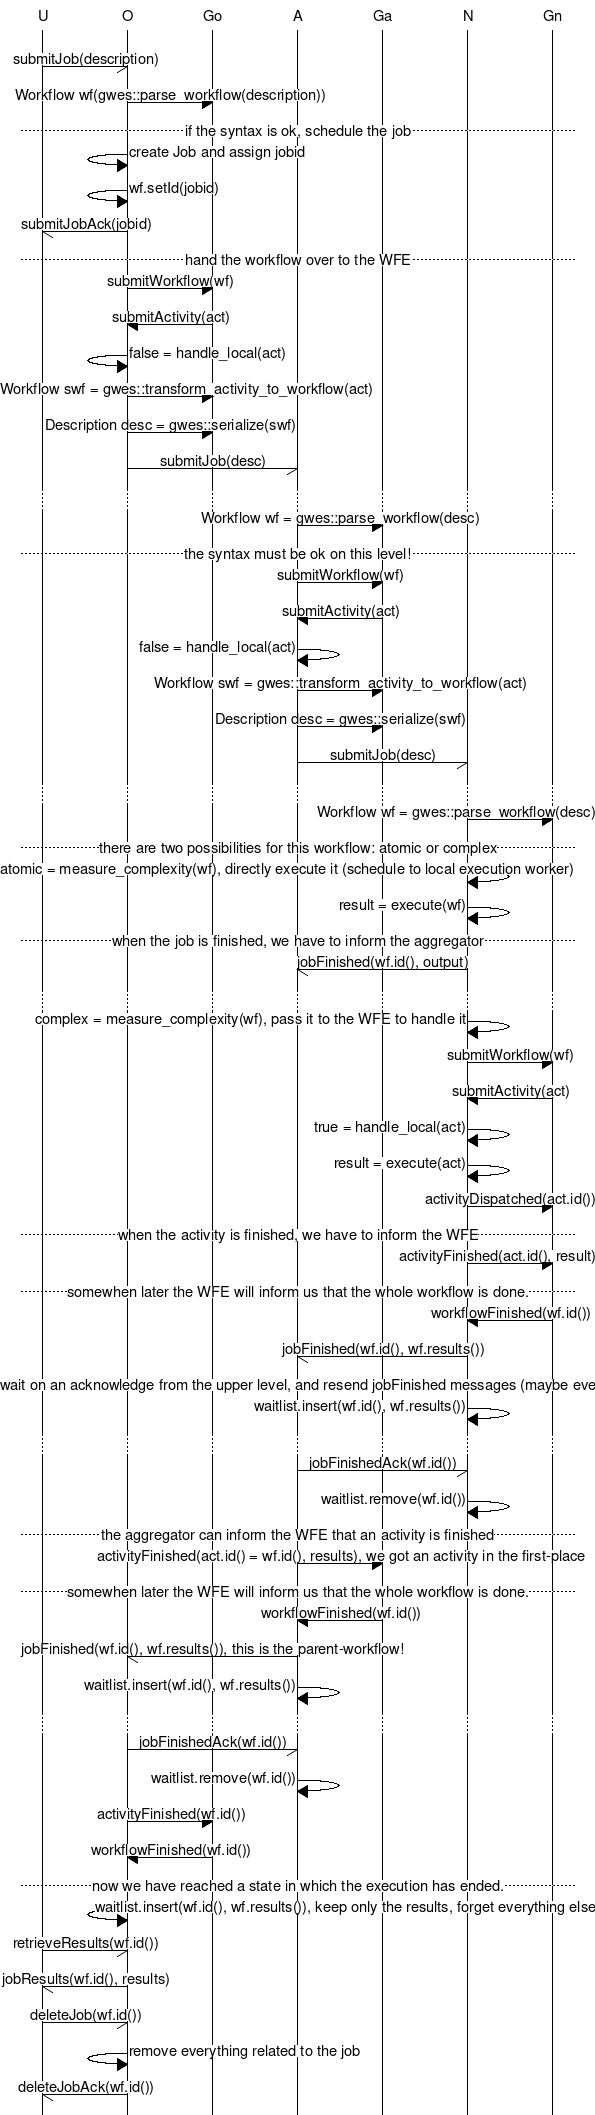 msc {
  hscale = "1.0";

  U, O, Go, A, Ga, N, Gn;

  |||;
  U->O [ label="submitJob(description)" ];
  O=>Go [ label="Workflow wf(gwes::parse_workflow(description))" ];
  --- [ label = "if the syntax is ok, schedule the job" ];
  O=>O [ label = "create Job and assign jobid" ];
  O=>O [ label = "wf.setId(jobid)" ];
  O->U [ label = "submitJobAck(jobid)" ];
  --- [ label = "hand the workflow over to the WFE" ];
  O=>Go [ label="submitWorkflow(wf)" ];
  Go=>O [ label="submitActivity(act)" ];
  O=>O [ label="false = handle_local(act)" ];
  O=>Go [ label="Workflow swf = gwes::transform_activity_to_workflow(act)" ];
  O=>Go [ label="Description desc = gwes::serialize(swf)" ];
  O->A [ label="submitJob(desc)" ];

  ...;
  A=>Ga [ label="Workflow wf = gwes::parse_workflow(desc)" ];
  --- [ label = "the syntax must be ok on this level!" ];
  A=>Ga [ label="submitWorkflow(wf)" ];
  Ga=>A [ label="submitActivity(act)" ];
  A=>A [ label="false = handle_local(act)" ];
  A=>Ga [ label="Workflow swf = gwes::transform_activity_to_workflow(act)" ];
  A=>Ga [ label="Description desc = gwes::serialize(swf)" ];
  A->N [ label="submitJob(desc)" ];

  ...;
  N=>Gn [ label="Workflow wf = gwes::parse_workflow(desc)" ];
  --- [ label = "there are two possibilities for this workflow: atomic or complex" ];
  N=>N [ label = "atomic = measure_complexity(wf), directly execute it (schedule to local execution worker)" ];
  N=>N [ label = "result = execute(wf)" ];
  --- [ label = "when the job is finished, we have to inform the aggregator" ];
  N->A [ label = "jobFinished(wf.id(), output)" ];
  ...;
  N=>N [ label = "complex = measure_complexity(wf), pass it to the WFE to handle it" ];
  N=>Gn [ label = "submitWorkflow(wf)" ];
  Gn=>N [ label="submitActivity(act)" ];
  N=>N [ label="true = handle_local(act)" ];
  N=>N [ label = "result = execute(act)" ];
  N=>Gn [ label = "activityDispatched(act.id())" ];
  --- [ label = "when the activity is finished, we have to inform the WFE" ];
  N=>Gn [ label = "activityFinished(act.id(), result)" ];
  --- [ label = "somewhen later the WFE will inform us that the whole workflow is done." ];
  Gn=>N [ label = "workflowFinished(wf.id())" ];
  N->A [ label = "jobFinished(wf.id(), wf.results())" ];
  --- [ label = "wait on an acknowledge from the upper level, and resend jobFinished messages (maybe even persist to disk)" ];
  N=>N [ label = "waitlist.insert(wf.id(), wf.results())" ];
  ...;
  A->N [ label = "jobFinishedAck(wf.id())" ];
  N=>N [ label = "waitlist.remove(wf.id())" ];
  --- [ label = "the aggregator can inform the WFE that an activity is finished" ];
  A=>Ga [ label = "activityFinished(act.id() = wf.id(), results), we got an activity in the first-place" ];
  --- [ label = "somewhen later the WFE will inform us that the whole workflow is done." ];
  Ga=>A [ label = "workflowFinished(wf.id())" ];
  A->O [ label = "jobFinished(wf.id(), wf.results()), this is the parent-workflow!" ];
  A=>A [ label = "waitlist.insert(wf.id(), wf.results())" ];
  ...;
  O->A [ label = "jobFinishedAck(wf.id())" ];
  A=>A [ label = "waitlist.remove(wf.id())" ];
  O=>Go [ label = "activityFinished(wf.id())" ];
  Go=>O [ label = "workflowFinished(wf.id())" ];
  --- [ label = "now we have reached a state in which the execution has ended." ];
  O=>O [ label = "waitlist.insert(wf.id(), wf.results()), keep only the results, forget everything else" ];
  U->O [ label = "retrieveResults(wf.id())" ];
  O->U [ label = "jobResults(wf.id(), results)" ];
  U->O [ label = "deleteJob(wf.id())" ];
  O=>O [ label = "remove everything related to the job" ];
  O->U [ label = "deleteJobAck(wf.id())" ];
}
